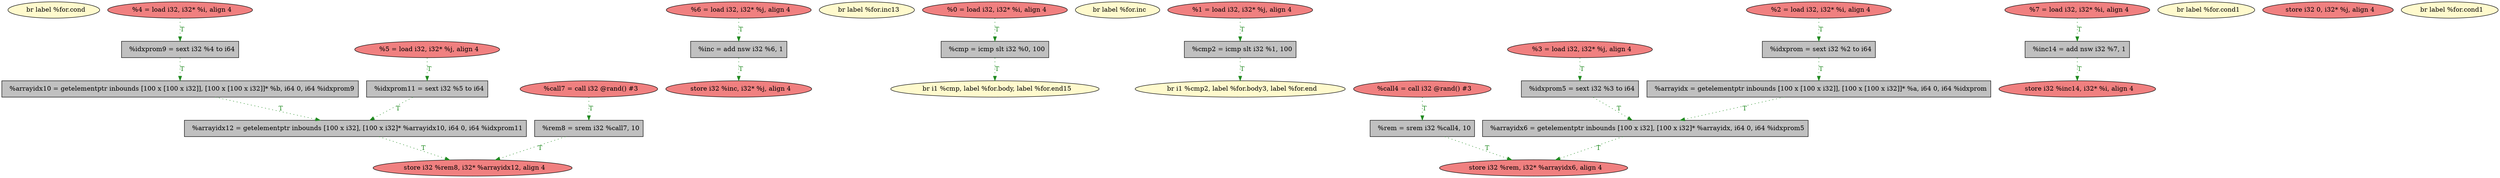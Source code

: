 
digraph G {


node641 [fillcolor=lemonchiffon,label="  br label %for.cond",shape=ellipse,style=filled ]
node640 [fillcolor=grey,label="  %rem8 = srem i32 %call7, 10",shape=rectangle,style=filled ]
node637 [fillcolor=grey,label="  %inc = add nsw i32 %6, 1",shape=rectangle,style=filled ]
node635 [fillcolor=lemonchiffon,label="  br label %for.inc13",shape=ellipse,style=filled ]
node638 [fillcolor=lemonchiffon,label="  br i1 %cmp, label %for.body, label %for.end15",shape=ellipse,style=filled ]
node634 [fillcolor=lemonchiffon,label="  br label %for.inc",shape=ellipse,style=filled ]
node633 [fillcolor=grey,label="  %cmp2 = icmp slt i32 %1, 100",shape=rectangle,style=filled ]
node632 [fillcolor=grey,label="  %idxprom = sext i32 %2 to i64",shape=rectangle,style=filled ]
node631 [fillcolor=grey,label="  %arrayidx6 = getelementptr inbounds [100 x i32], [100 x i32]* %arrayidx, i64 0, i64 %idxprom5",shape=rectangle,style=filled ]
node639 [fillcolor=grey,label="  %inc14 = add nsw i32 %7, 1",shape=rectangle,style=filled ]
node630 [fillcolor=grey,label="  %cmp = icmp slt i32 %0, 100",shape=rectangle,style=filled ]
node627 [fillcolor=lightcoral,label="  %0 = load i32, i32* %i, align 4",shape=ellipse,style=filled ]
node628 [fillcolor=lightcoral,label="  %6 = load i32, i32* %j, align 4",shape=ellipse,style=filled ]
node626 [fillcolor=lightcoral,label="  store i32 %inc14, i32* %i, align 4",shape=ellipse,style=filled ]
node636 [fillcolor=lightcoral,label="  %7 = load i32, i32* %i, align 4",shape=ellipse,style=filled ]
node614 [fillcolor=grey,label="  %arrayidx12 = getelementptr inbounds [100 x i32], [100 x i32]* %arrayidx10, i64 0, i64 %idxprom11",shape=rectangle,style=filled ]
node645 [fillcolor=lightcoral,label="  %2 = load i32, i32* %i, align 4",shape=ellipse,style=filled ]
node625 [fillcolor=lemonchiffon,label="  br i1 %cmp2, label %for.body3, label %for.end",shape=ellipse,style=filled ]
node612 [fillcolor=lightcoral,label="  store i32 %rem8, i32* %arrayidx12, align 4",shape=ellipse,style=filled ]
node642 [fillcolor=lightcoral,label="  %call4 = call i32 @rand() #3",shape=ellipse,style=filled ]
node615 [fillcolor=grey,label="  %idxprom9 = sext i32 %4 to i64",shape=rectangle,style=filled ]
node610 [fillcolor=lemonchiffon,label="  br label %for.cond1",shape=ellipse,style=filled ]
node624 [fillcolor=lightcoral,label="  store i32 0, i32* %j, align 4",shape=ellipse,style=filled ]
node644 [fillcolor=lightcoral,label="  %call7 = call i32 @rand() #3",shape=ellipse,style=filled ]
node643 [fillcolor=grey,label="  %rem = srem i32 %call4, 10",shape=rectangle,style=filled ]
node611 [fillcolor=lightcoral,label="  store i32 %inc, i32* %j, align 4",shape=ellipse,style=filled ]
node617 [fillcolor=lightcoral,label="  store i32 %rem, i32* %arrayidx6, align 4",shape=ellipse,style=filled ]
node618 [fillcolor=grey,label="  %idxprom5 = sext i32 %3 to i64",shape=rectangle,style=filled ]
node616 [fillcolor=lightcoral,label="  %4 = load i32, i32* %i, align 4",shape=ellipse,style=filled ]
node619 [fillcolor=grey,label="  %arrayidx = getelementptr inbounds [100 x [100 x i32]], [100 x [100 x i32]]* %a, i64 0, i64 %idxprom",shape=rectangle,style=filled ]
node613 [fillcolor=lightcoral,label="  %5 = load i32, i32* %j, align 4",shape=ellipse,style=filled ]
node623 [fillcolor=grey,label="  %arrayidx10 = getelementptr inbounds [100 x [100 x i32]], [100 x [100 x i32]]* %b, i64 0, i64 %idxprom9",shape=rectangle,style=filled ]
node620 [fillcolor=lemonchiffon,label="  br label %for.cond1",shape=ellipse,style=filled ]
node621 [fillcolor=lightcoral,label="  %3 = load i32, i32* %j, align 4",shape=ellipse,style=filled ]
node629 [fillcolor=grey,label="  %idxprom11 = sext i32 %5 to i64",shape=rectangle,style=filled ]
node622 [fillcolor=lightcoral,label="  %1 = load i32, i32* %j, align 4",shape=ellipse,style=filled ]

node640->node612 [style=dotted,color=forestgreen,label="T",fontcolor=forestgreen ]
node644->node640 [style=dotted,color=forestgreen,label="T",fontcolor=forestgreen ]
node628->node637 [style=dotted,color=forestgreen,label="T",fontcolor=forestgreen ]
node631->node617 [style=dotted,color=forestgreen,label="T",fontcolor=forestgreen ]
node632->node619 [style=dotted,color=forestgreen,label="T",fontcolor=forestgreen ]
node633->node625 [style=dotted,color=forestgreen,label="T",fontcolor=forestgreen ]
node636->node639 [style=dotted,color=forestgreen,label="T",fontcolor=forestgreen ]
node639->node626 [style=dotted,color=forestgreen,label="T",fontcolor=forestgreen ]
node637->node611 [style=dotted,color=forestgreen,label="T",fontcolor=forestgreen ]
node615->node623 [style=dotted,color=forestgreen,label="T",fontcolor=forestgreen ]
node642->node643 [style=dotted,color=forestgreen,label="T",fontcolor=forestgreen ]
node616->node615 [style=dotted,color=forestgreen,label="T",fontcolor=forestgreen ]
node618->node631 [style=dotted,color=forestgreen,label="T",fontcolor=forestgreen ]
node629->node614 [style=dotted,color=forestgreen,label="T",fontcolor=forestgreen ]
node619->node631 [style=dotted,color=forestgreen,label="T",fontcolor=forestgreen ]
node621->node618 [style=dotted,color=forestgreen,label="T",fontcolor=forestgreen ]
node622->node633 [style=dotted,color=forestgreen,label="T",fontcolor=forestgreen ]
node627->node630 [style=dotted,color=forestgreen,label="T",fontcolor=forestgreen ]
node643->node617 [style=dotted,color=forestgreen,label="T",fontcolor=forestgreen ]
node645->node632 [style=dotted,color=forestgreen,label="T",fontcolor=forestgreen ]
node614->node612 [style=dotted,color=forestgreen,label="T",fontcolor=forestgreen ]
node630->node638 [style=dotted,color=forestgreen,label="T",fontcolor=forestgreen ]
node623->node614 [style=dotted,color=forestgreen,label="T",fontcolor=forestgreen ]
node613->node629 [style=dotted,color=forestgreen,label="T",fontcolor=forestgreen ]


}
